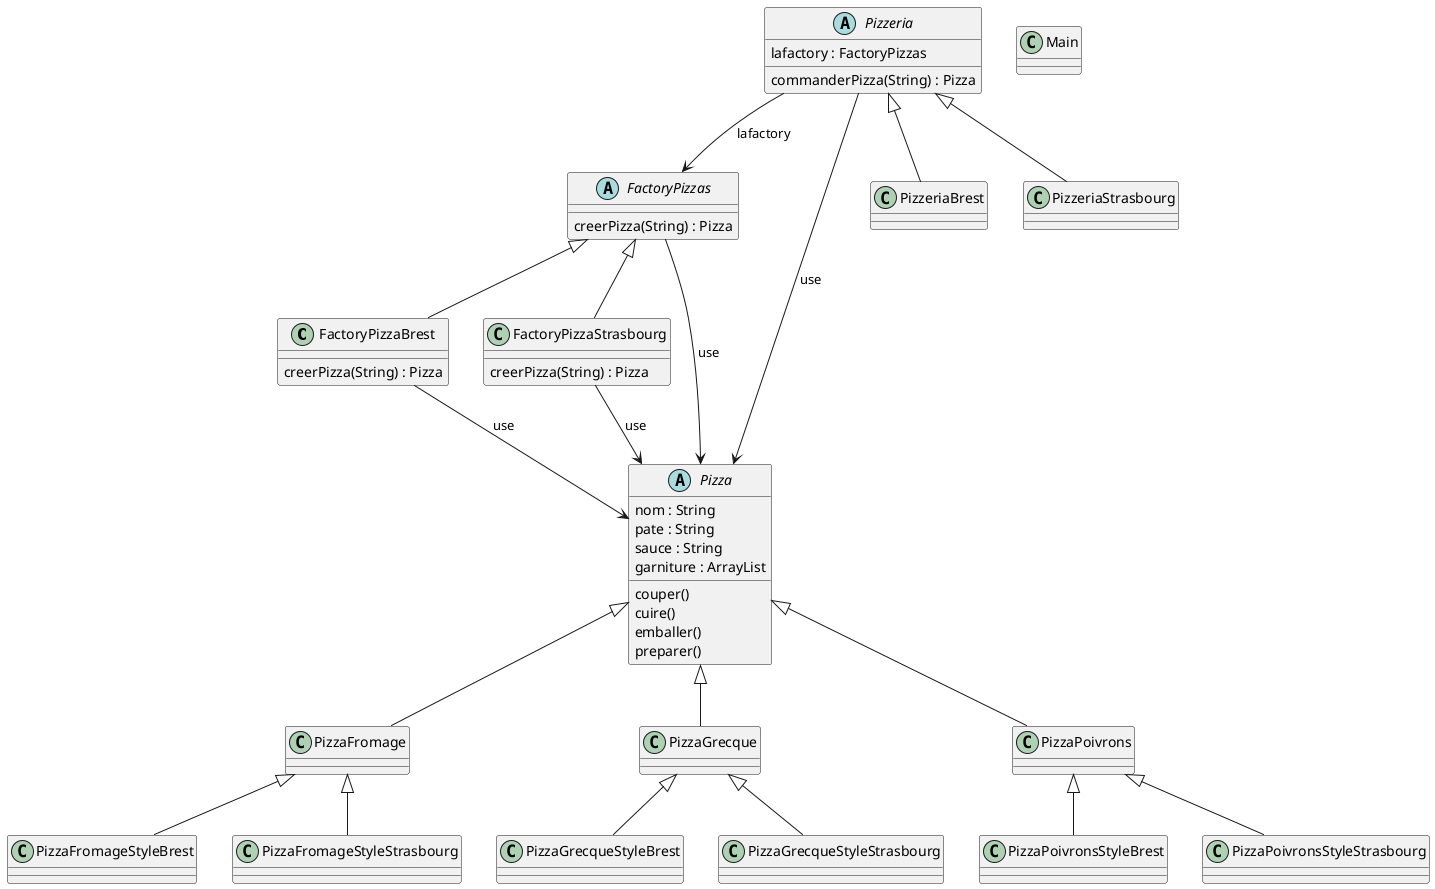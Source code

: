 @startuml

class "FactoryPizzaBrest" {
  creerPizza(String) : Pizza
}

class "FactoryPizzaStrasbourg" {
  creerPizza(String) : Pizza
}

abstract class "FactoryPizzas" {
  creerPizza(String) : Pizza
}

class "Main"

abstract class "Pizza" {
  nom : String
  pate : String
  sauce : String
  garniture : ArrayList
  couper()
  cuire()
  emballer()
  preparer()
}

class "PizzaFromage"

class "PizzaFromageStyleBrest"

class "PizzaFromageStyleStrasbourg"

class "PizzaGrecque"

class "PizzaGrecqueStyleBrest"

class "PizzaGrecqueStyleStrasbourg"

class "PizzaPoivrons"

class "PizzaPoivronsStyleBrest"

class "PizzaPoivronsStyleStrasbourg"

abstract class "Pizzeria" {
  lafactory : FactoryPizzas
  commanderPizza(String) : Pizza
}

class "PizzeriaBrest"

class "PizzeriaStrasbourg"

"FactoryPizzaBrest" --> "Pizza" : use
"FactoryPizzaStrasbourg" --> "Pizza" : use
"FactoryPizzas" <|-- "FactoryPizzaBrest"
"FactoryPizzas" <|-- "FactoryPizzaStrasbourg"
"FactoryPizzas" --> "Pizza" : use
"PizzaFromage" <|-- "PizzaFromageStyleBrest"
"PizzaFromage" <|-- "PizzaFromageStyleStrasbourg"
"PizzaGrecque" <|-- "PizzaGrecqueStyleBrest"
"PizzaGrecque" <|-- "PizzaGrecqueStyleStrasbourg"
"Pizza" <|-- "PizzaFromage"
"Pizza" <|-- "PizzaGrecque"
"Pizza" <|-- "PizzaPoivrons"
"PizzaPoivrons" <|-- "PizzaPoivronsStyleBrest"
"PizzaPoivrons" <|-- "PizzaPoivronsStyleStrasbourg"
"Pizzeria" --> "FactoryPizzas" : lafactory
"Pizzeria" --> "Pizza" : use
"Pizzeria" <|-- "PizzeriaBrest"
"Pizzeria" <|-- "PizzeriaStrasbourg"

@enduml